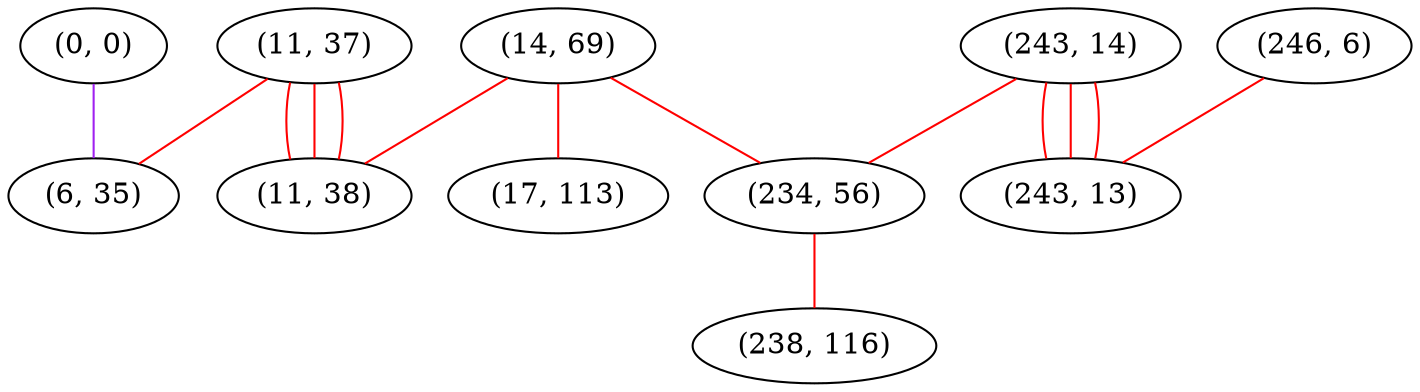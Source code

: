 graph "" {
"(0, 0)";
"(14, 69)";
"(11, 37)";
"(246, 6)";
"(243, 14)";
"(6, 35)";
"(234, 56)";
"(243, 13)";
"(238, 116)";
"(17, 113)";
"(11, 38)";
"(0, 0)" -- "(6, 35)"  [color=purple, key=0, weight=4];
"(14, 69)" -- "(234, 56)"  [color=red, key=0, weight=1];
"(14, 69)" -- "(17, 113)"  [color=red, key=0, weight=1];
"(14, 69)" -- "(11, 38)"  [color=red, key=0, weight=1];
"(11, 37)" -- "(6, 35)"  [color=red, key=0, weight=1];
"(11, 37)" -- "(11, 38)"  [color=red, key=0, weight=1];
"(11, 37)" -- "(11, 38)"  [color=red, key=1, weight=1];
"(11, 37)" -- "(11, 38)"  [color=red, key=2, weight=1];
"(246, 6)" -- "(243, 13)"  [color=red, key=0, weight=1];
"(243, 14)" -- "(234, 56)"  [color=red, key=0, weight=1];
"(243, 14)" -- "(243, 13)"  [color=red, key=0, weight=1];
"(243, 14)" -- "(243, 13)"  [color=red, key=1, weight=1];
"(243, 14)" -- "(243, 13)"  [color=red, key=2, weight=1];
"(234, 56)" -- "(238, 116)"  [color=red, key=0, weight=1];
}
